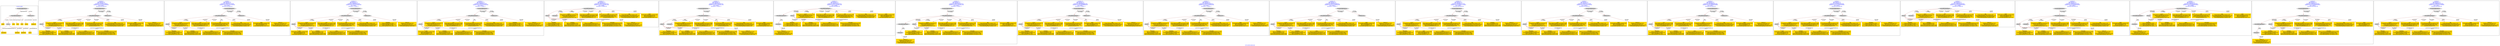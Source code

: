 digraph n0 {
fontcolor="blue"
remincross="true"
label="s24-s-norton-simon.json"
subgraph cluster_0 {
label="1-correct model"
n2[style="filled",color="white",fillcolor="lightgray",label="CulturalHeritageObject1"];
n3[shape="plaintext",style="filled",fillcolor="gold",label="made"];
n4[style="filled",color="white",fillcolor="lightgray",label="Person1"];
n5[shape="plaintext",style="filled",fillcolor="gold",label="dim"];
n6[shape="plaintext",style="filled",fillcolor="gold",label="prov"];
n7[shape="plaintext",style="filled",fillcolor="gold",label="title"];
n8[shape="plaintext",style="filled",fillcolor="gold",label="access"];
n9[shape="plaintext",style="filled",fillcolor="gold",label="nationality"];
n10[shape="plaintext",style="filled",fillcolor="gold",label="birthDate"];
n11[shape="plaintext",style="filled",fillcolor="gold",label="deathDate"];
n12[shape="plaintext",style="filled",fillcolor="gold",label="artist"];
n13[style="filled",color="white",fillcolor="lightgray",label="EuropeanaAggregation1"];
n14[style="filled",color="white",fillcolor="lightgray",label="WebResource1"];
n15[shape="plaintext",style="filled",fillcolor="gold",label="image_url"];
}
subgraph cluster_1 {
label="candidate 0\nlink coherence:1.0\nnode coherence:1.0\nconfidence:0.513438717089547\nmapping score:0.6211462390298491\ncost:12.99971\n-precision:0.85-recall:0.85"
n17[style="filled",color="white",fillcolor="lightgray",label="CulturalHeritageObject1"];
n18[style="filled",color="white",fillcolor="lightgray",label="Person1"];
n19[style="filled",color="white",fillcolor="lightgray",label="EuropeanaAggregation1"];
n20[style="filled",color="white",fillcolor="lightgray",label="WebResource1"];
n21[shape="plaintext",style="filled",fillcolor="gold",label="access\n[CulturalHeritageObject,provenance,0.372]\n[Person,nameOfThePerson,0.247]\n[Document,classLink,0.212]\n[CulturalHeritageObject,title,0.169]"];
n22[shape="plaintext",style="filled",fillcolor="gold",label="prov\n[CulturalHeritageObject,provenance,0.604]\n[CulturalHeritageObject,description,0.149]\n[CulturalHeritageObject,title,0.131]\n[Person,nameOfThePerson,0.117]"];
n23[shape="plaintext",style="filled",fillcolor="gold",label="title\n[CulturalHeritageObject,description,0.384]\n[CulturalHeritageObject,title,0.341]\n[Person,biographicalInformation,0.201]\n[Concept,prefLabel,0.075]"];
n24[shape="plaintext",style="filled",fillcolor="gold",label="deathDate\n[Person,dateOfDeath,0.459]\n[CulturalHeritageObject,created,0.302]\n[Person,dateOfBirth,0.199]\n[CulturalHeritageObject,description,0.04]"];
n25[shape="plaintext",style="filled",fillcolor="gold",label="image_url\n[WebResource,classLink,0.534]\n[Document,classLink,0.31]\n[CulturalHeritageObject,description,0.138]\n[CulturalHeritageObject,title,0.018]"];
n26[shape="plaintext",style="filled",fillcolor="gold",label="birthDate\n[Person,dateOfDeath,0.357]\n[Person,dateOfBirth,0.335]\n[CulturalHeritageObject,created,0.264]\n[Person,biographicalInformation,0.044]"];
n27[shape="plaintext",style="filled",fillcolor="gold",label="dim\n[CulturalHeritageObject,extent,0.705]\n[CulturalHeritageObject,accessionNumber,0.132]\n[CulturalHeritageObject,description,0.083]\n[CulturalHeritageObject,medium,0.08]"];
n28[shape="plaintext",style="filled",fillcolor="gold",label="made\n[CulturalHeritageObject,created,0.395]\n[Person,dateOfDeath,0.33]\n[Person,dateOfBirth,0.151]\n[CulturalHeritageObject,title,0.124]"];
n29[shape="plaintext",style="filled",fillcolor="gold",label="artist\n[Person,nameOfThePerson,0.517]\n[CulturalHeritageObject,description,0.182]\n[Person,biographicalInformation,0.178]\n[CulturalHeritageObject,provenance,0.123]"];
n30[shape="plaintext",style="filled",fillcolor="gold",label="nationality\n[Person,countryAssociatedWithThePerson,0.829]\n[Person,biographicalInformation,0.059]\n[CulturalHeritageObject,description,0.058]\n[CulturalHeritageObject,provenance,0.053]"];
}
subgraph cluster_2 {
label="candidate 1\nlink coherence:1.0\nnode coherence:1.0\nconfidence:0.5091675321166584\nmapping score:0.6197225107055528\ncost:12.99971\n-precision:0.92-recall:0.92"
n32[style="filled",color="white",fillcolor="lightgray",label="CulturalHeritageObject1"];
n33[style="filled",color="white",fillcolor="lightgray",label="Person1"];
n34[style="filled",color="white",fillcolor="lightgray",label="EuropeanaAggregation1"];
n35[style="filled",color="white",fillcolor="lightgray",label="WebResource1"];
n36[shape="plaintext",style="filled",fillcolor="gold",label="access\n[CulturalHeritageObject,provenance,0.372]\n[Person,nameOfThePerson,0.247]\n[Document,classLink,0.212]\n[CulturalHeritageObject,title,0.169]"];
n37[shape="plaintext",style="filled",fillcolor="gold",label="prov\n[CulturalHeritageObject,provenance,0.604]\n[CulturalHeritageObject,description,0.149]\n[CulturalHeritageObject,title,0.131]\n[Person,nameOfThePerson,0.117]"];
n38[shape="plaintext",style="filled",fillcolor="gold",label="title\n[CulturalHeritageObject,description,0.384]\n[CulturalHeritageObject,title,0.341]\n[Person,biographicalInformation,0.201]\n[Concept,prefLabel,0.075]"];
n39[shape="plaintext",style="filled",fillcolor="gold",label="deathDate\n[Person,dateOfDeath,0.459]\n[CulturalHeritageObject,created,0.302]\n[Person,dateOfBirth,0.199]\n[CulturalHeritageObject,description,0.04]"];
n40[shape="plaintext",style="filled",fillcolor="gold",label="image_url\n[WebResource,classLink,0.534]\n[Document,classLink,0.31]\n[CulturalHeritageObject,description,0.138]\n[CulturalHeritageObject,title,0.018]"];
n41[shape="plaintext",style="filled",fillcolor="gold",label="birthDate\n[Person,dateOfDeath,0.357]\n[Person,dateOfBirth,0.335]\n[CulturalHeritageObject,created,0.264]\n[Person,biographicalInformation,0.044]"];
n42[shape="plaintext",style="filled",fillcolor="gold",label="dim\n[CulturalHeritageObject,extent,0.705]\n[CulturalHeritageObject,accessionNumber,0.132]\n[CulturalHeritageObject,description,0.083]\n[CulturalHeritageObject,medium,0.08]"];
n43[shape="plaintext",style="filled",fillcolor="gold",label="made\n[CulturalHeritageObject,created,0.395]\n[Person,dateOfDeath,0.33]\n[Person,dateOfBirth,0.151]\n[CulturalHeritageObject,title,0.124]"];
n44[shape="plaintext",style="filled",fillcolor="gold",label="artist\n[Person,nameOfThePerson,0.517]\n[CulturalHeritageObject,description,0.182]\n[Person,biographicalInformation,0.178]\n[CulturalHeritageObject,provenance,0.123]"];
n45[shape="plaintext",style="filled",fillcolor="gold",label="nationality\n[Person,countryAssociatedWithThePerson,0.829]\n[Person,biographicalInformation,0.059]\n[CulturalHeritageObject,description,0.058]\n[CulturalHeritageObject,provenance,0.053]"];
}
subgraph cluster_3 {
label="candidate 10\nlink coherence:1.0\nnode coherence:1.0\nconfidence:0.48693826479663\nmapping score:0.6123127549322099\ncost:12.99971\n-precision:0.77-recall:0.77"
n47[style="filled",color="white",fillcolor="lightgray",label="CulturalHeritageObject1"];
n48[style="filled",color="white",fillcolor="lightgray",label="Person1"];
n49[style="filled",color="white",fillcolor="lightgray",label="EuropeanaAggregation1"];
n50[style="filled",color="white",fillcolor="lightgray",label="WebResource1"];
n51[shape="plaintext",style="filled",fillcolor="gold",label="access\n[CulturalHeritageObject,provenance,0.372]\n[Person,nameOfThePerson,0.247]\n[Document,classLink,0.212]\n[CulturalHeritageObject,title,0.169]"];
n52[shape="plaintext",style="filled",fillcolor="gold",label="prov\n[CulturalHeritageObject,provenance,0.604]\n[CulturalHeritageObject,description,0.149]\n[CulturalHeritageObject,title,0.131]\n[Person,nameOfThePerson,0.117]"];
n53[shape="plaintext",style="filled",fillcolor="gold",label="title\n[CulturalHeritageObject,description,0.384]\n[CulturalHeritageObject,title,0.341]\n[Person,biographicalInformation,0.201]\n[Concept,prefLabel,0.075]"];
n54[shape="plaintext",style="filled",fillcolor="gold",label="made\n[CulturalHeritageObject,created,0.395]\n[Person,dateOfDeath,0.33]\n[Person,dateOfBirth,0.151]\n[CulturalHeritageObject,title,0.124]"];
n55[shape="plaintext",style="filled",fillcolor="gold",label="image_url\n[WebResource,classLink,0.534]\n[Document,classLink,0.31]\n[CulturalHeritageObject,description,0.138]\n[CulturalHeritageObject,title,0.018]"];
n56[shape="plaintext",style="filled",fillcolor="gold",label="birthDate\n[Person,dateOfDeath,0.357]\n[Person,dateOfBirth,0.335]\n[CulturalHeritageObject,created,0.264]\n[Person,biographicalInformation,0.044]"];
n57[shape="plaintext",style="filled",fillcolor="gold",label="dim\n[CulturalHeritageObject,extent,0.705]\n[CulturalHeritageObject,accessionNumber,0.132]\n[CulturalHeritageObject,description,0.083]\n[CulturalHeritageObject,medium,0.08]"];
n58[shape="plaintext",style="filled",fillcolor="gold",label="deathDate\n[Person,dateOfDeath,0.459]\n[CulturalHeritageObject,created,0.302]\n[Person,dateOfBirth,0.199]\n[CulturalHeritageObject,description,0.04]"];
n59[shape="plaintext",style="filled",fillcolor="gold",label="artist\n[Person,nameOfThePerson,0.517]\n[CulturalHeritageObject,description,0.182]\n[Person,biographicalInformation,0.178]\n[CulturalHeritageObject,provenance,0.123]"];
n60[shape="plaintext",style="filled",fillcolor="gold",label="nationality\n[Person,countryAssociatedWithThePerson,0.829]\n[Person,biographicalInformation,0.059]\n[CulturalHeritageObject,description,0.058]\n[CulturalHeritageObject,provenance,0.053]"];
}
subgraph cluster_4 {
label="candidate 11\nlink coherence:1.0\nnode coherence:1.0\nconfidence:0.48693826479663\nmapping score:0.6123127549322099\ncost:12.99979\n-precision:0.77-recall:0.77"
n62[style="filled",color="white",fillcolor="lightgray",label="CulturalHeritageObject1"];
n63[style="filled",color="white",fillcolor="lightgray",label="Person1"];
n64[style="filled",color="white",fillcolor="lightgray",label="EuropeanaAggregation1"];
n65[style="filled",color="white",fillcolor="lightgray",label="WebResource2"];
n66[shape="plaintext",style="filled",fillcolor="gold",label="access\n[CulturalHeritageObject,provenance,0.372]\n[Person,nameOfThePerson,0.247]\n[Document,classLink,0.212]\n[CulturalHeritageObject,title,0.169]"];
n67[shape="plaintext",style="filled",fillcolor="gold",label="prov\n[CulturalHeritageObject,provenance,0.604]\n[CulturalHeritageObject,description,0.149]\n[CulturalHeritageObject,title,0.131]\n[Person,nameOfThePerson,0.117]"];
n68[shape="plaintext",style="filled",fillcolor="gold",label="title\n[CulturalHeritageObject,description,0.384]\n[CulturalHeritageObject,title,0.341]\n[Person,biographicalInformation,0.201]\n[Concept,prefLabel,0.075]"];
n69[shape="plaintext",style="filled",fillcolor="gold",label="image_url\n[WebResource,classLink,0.534]\n[Document,classLink,0.31]\n[CulturalHeritageObject,description,0.138]\n[CulturalHeritageObject,title,0.018]"];
n70[shape="plaintext",style="filled",fillcolor="gold",label="made\n[CulturalHeritageObject,created,0.395]\n[Person,dateOfDeath,0.33]\n[Person,dateOfBirth,0.151]\n[CulturalHeritageObject,title,0.124]"];
n71[shape="plaintext",style="filled",fillcolor="gold",label="birthDate\n[Person,dateOfDeath,0.357]\n[Person,dateOfBirth,0.335]\n[CulturalHeritageObject,created,0.264]\n[Person,biographicalInformation,0.044]"];
n72[shape="plaintext",style="filled",fillcolor="gold",label="dim\n[CulturalHeritageObject,extent,0.705]\n[CulturalHeritageObject,accessionNumber,0.132]\n[CulturalHeritageObject,description,0.083]\n[CulturalHeritageObject,medium,0.08]"];
n73[shape="plaintext",style="filled",fillcolor="gold",label="deathDate\n[Person,dateOfDeath,0.459]\n[CulturalHeritageObject,created,0.302]\n[Person,dateOfBirth,0.199]\n[CulturalHeritageObject,description,0.04]"];
n74[shape="plaintext",style="filled",fillcolor="gold",label="artist\n[Person,nameOfThePerson,0.517]\n[CulturalHeritageObject,description,0.182]\n[Person,biographicalInformation,0.178]\n[CulturalHeritageObject,provenance,0.123]"];
n75[shape="plaintext",style="filled",fillcolor="gold",label="nationality\n[Person,countryAssociatedWithThePerson,0.829]\n[Person,biographicalInformation,0.059]\n[CulturalHeritageObject,description,0.058]\n[CulturalHeritageObject,provenance,0.053]"];
}
subgraph cluster_5 {
label="candidate 12\nlink coherence:1.0\nnode coherence:1.0\nconfidence:0.48670734003497423\nmapping score:0.612235780011658\ncost:11.99988\n-precision:0.75-recall:0.69"
n77[style="filled",color="white",fillcolor="lightgray",label="CulturalHeritageObject1"];
n78[style="filled",color="white",fillcolor="lightgray",label="Person1"];
n79[style="filled",color="white",fillcolor="lightgray",label="Document1"];
n80[shape="plaintext",style="filled",fillcolor="gold",label="access\n[CulturalHeritageObject,provenance,0.372]\n[Person,nameOfThePerson,0.247]\n[Document,classLink,0.212]\n[CulturalHeritageObject,title,0.169]"];
n81[shape="plaintext",style="filled",fillcolor="gold",label="prov\n[CulturalHeritageObject,provenance,0.604]\n[CulturalHeritageObject,description,0.149]\n[CulturalHeritageObject,title,0.131]\n[Person,nameOfThePerson,0.117]"];
n82[shape="plaintext",style="filled",fillcolor="gold",label="title\n[CulturalHeritageObject,description,0.384]\n[CulturalHeritageObject,title,0.341]\n[Person,biographicalInformation,0.201]\n[Concept,prefLabel,0.075]"];
n83[shape="plaintext",style="filled",fillcolor="gold",label="deathDate\n[Person,dateOfDeath,0.459]\n[CulturalHeritageObject,created,0.302]\n[Person,dateOfBirth,0.199]\n[CulturalHeritageObject,description,0.04]"];
n84[shape="plaintext",style="filled",fillcolor="gold",label="birthDate\n[Person,dateOfDeath,0.357]\n[Person,dateOfBirth,0.335]\n[CulturalHeritageObject,created,0.264]\n[Person,biographicalInformation,0.044]"];
n85[shape="plaintext",style="filled",fillcolor="gold",label="image_url\n[WebResource,classLink,0.534]\n[Document,classLink,0.31]\n[CulturalHeritageObject,description,0.138]\n[CulturalHeritageObject,title,0.018]"];
n86[shape="plaintext",style="filled",fillcolor="gold",label="dim\n[CulturalHeritageObject,extent,0.705]\n[CulturalHeritageObject,accessionNumber,0.132]\n[CulturalHeritageObject,description,0.083]\n[CulturalHeritageObject,medium,0.08]"];
n87[shape="plaintext",style="filled",fillcolor="gold",label="made\n[CulturalHeritageObject,created,0.395]\n[Person,dateOfDeath,0.33]\n[Person,dateOfBirth,0.151]\n[CulturalHeritageObject,title,0.124]"];
n88[shape="plaintext",style="filled",fillcolor="gold",label="artist\n[Person,nameOfThePerson,0.517]\n[CulturalHeritageObject,description,0.182]\n[Person,biographicalInformation,0.178]\n[CulturalHeritageObject,provenance,0.123]"];
n89[shape="plaintext",style="filled",fillcolor="gold",label="nationality\n[Person,countryAssociatedWithThePerson,0.829]\n[Person,biographicalInformation,0.059]\n[CulturalHeritageObject,description,0.058]\n[CulturalHeritageObject,provenance,0.053]"];
}
subgraph cluster_6 {
label="candidate 13\nlink coherence:1.0\nnode coherence:1.0\nconfidence:0.48670734003497423\nmapping score:0.612235780011658\ncost:12.99979\n-precision:0.77-recall:0.77"
n91[style="filled",color="white",fillcolor="lightgray",label="CulturalHeritageObject1"];
n92[style="filled",color="white",fillcolor="lightgray",label="Person1"];
n93[style="filled",color="white",fillcolor="lightgray",label="Document1"];
n94[style="filled",color="white",fillcolor="lightgray",label="EuropeanaAggregation1"];
n95[shape="plaintext",style="filled",fillcolor="gold",label="access\n[CulturalHeritageObject,provenance,0.372]\n[Person,nameOfThePerson,0.247]\n[Document,classLink,0.212]\n[CulturalHeritageObject,title,0.169]"];
n96[shape="plaintext",style="filled",fillcolor="gold",label="prov\n[CulturalHeritageObject,provenance,0.604]\n[CulturalHeritageObject,description,0.149]\n[CulturalHeritageObject,title,0.131]\n[Person,nameOfThePerson,0.117]"];
n97[shape="plaintext",style="filled",fillcolor="gold",label="title\n[CulturalHeritageObject,description,0.384]\n[CulturalHeritageObject,title,0.341]\n[Person,biographicalInformation,0.201]\n[Concept,prefLabel,0.075]"];
n98[shape="plaintext",style="filled",fillcolor="gold",label="deathDate\n[Person,dateOfDeath,0.459]\n[CulturalHeritageObject,created,0.302]\n[Person,dateOfBirth,0.199]\n[CulturalHeritageObject,description,0.04]"];
n99[shape="plaintext",style="filled",fillcolor="gold",label="birthDate\n[Person,dateOfDeath,0.357]\n[Person,dateOfBirth,0.335]\n[CulturalHeritageObject,created,0.264]\n[Person,biographicalInformation,0.044]"];
n100[shape="plaintext",style="filled",fillcolor="gold",label="image_url\n[WebResource,classLink,0.534]\n[Document,classLink,0.31]\n[CulturalHeritageObject,description,0.138]\n[CulturalHeritageObject,title,0.018]"];
n101[shape="plaintext",style="filled",fillcolor="gold",label="dim\n[CulturalHeritageObject,extent,0.705]\n[CulturalHeritageObject,accessionNumber,0.132]\n[CulturalHeritageObject,description,0.083]\n[CulturalHeritageObject,medium,0.08]"];
n102[shape="plaintext",style="filled",fillcolor="gold",label="made\n[CulturalHeritageObject,created,0.395]\n[Person,dateOfDeath,0.33]\n[Person,dateOfBirth,0.151]\n[CulturalHeritageObject,title,0.124]"];
n103[shape="plaintext",style="filled",fillcolor="gold",label="artist\n[Person,nameOfThePerson,0.517]\n[CulturalHeritageObject,description,0.182]\n[Person,biographicalInformation,0.178]\n[CulturalHeritageObject,provenance,0.123]"];
n104[shape="plaintext",style="filled",fillcolor="gold",label="nationality\n[Person,countryAssociatedWithThePerson,0.829]\n[Person,biographicalInformation,0.059]\n[CulturalHeritageObject,description,0.058]\n[CulturalHeritageObject,provenance,0.053]"];
}
subgraph cluster_7 {
label="candidate 14\nlink coherence:1.0\nnode coherence:1.0\nconfidence:0.48670734003497423\nmapping score:0.612235780011658\ncost:12.99988\n-precision:0.69-recall:0.69"
n106[style="filled",color="white",fillcolor="lightgray",label="CulturalHeritageObject1"];
n107[style="filled",color="white",fillcolor="lightgray",label="CulturalHeritageObject2"];
n108[style="filled",color="white",fillcolor="lightgray",label="Person1"];
n109[style="filled",color="white",fillcolor="lightgray",label="Document2"];
n110[shape="plaintext",style="filled",fillcolor="gold",label="access\n[CulturalHeritageObject,provenance,0.372]\n[Person,nameOfThePerson,0.247]\n[Document,classLink,0.212]\n[CulturalHeritageObject,title,0.169]"];
n111[shape="plaintext",style="filled",fillcolor="gold",label="image_url\n[WebResource,classLink,0.534]\n[Document,classLink,0.31]\n[CulturalHeritageObject,description,0.138]\n[CulturalHeritageObject,title,0.018]"];
n112[shape="plaintext",style="filled",fillcolor="gold",label="prov\n[CulturalHeritageObject,provenance,0.604]\n[CulturalHeritageObject,description,0.149]\n[CulturalHeritageObject,title,0.131]\n[Person,nameOfThePerson,0.117]"];
n113[shape="plaintext",style="filled",fillcolor="gold",label="title\n[CulturalHeritageObject,description,0.384]\n[CulturalHeritageObject,title,0.341]\n[Person,biographicalInformation,0.201]\n[Concept,prefLabel,0.075]"];
n114[shape="plaintext",style="filled",fillcolor="gold",label="deathDate\n[Person,dateOfDeath,0.459]\n[CulturalHeritageObject,created,0.302]\n[Person,dateOfBirth,0.199]\n[CulturalHeritageObject,description,0.04]"];
n115[shape="plaintext",style="filled",fillcolor="gold",label="birthDate\n[Person,dateOfDeath,0.357]\n[Person,dateOfBirth,0.335]\n[CulturalHeritageObject,created,0.264]\n[Person,biographicalInformation,0.044]"];
n116[shape="plaintext",style="filled",fillcolor="gold",label="dim\n[CulturalHeritageObject,extent,0.705]\n[CulturalHeritageObject,accessionNumber,0.132]\n[CulturalHeritageObject,description,0.083]\n[CulturalHeritageObject,medium,0.08]"];
n117[shape="plaintext",style="filled",fillcolor="gold",label="made\n[CulturalHeritageObject,created,0.395]\n[Person,dateOfDeath,0.33]\n[Person,dateOfBirth,0.151]\n[CulturalHeritageObject,title,0.124]"];
n118[shape="plaintext",style="filled",fillcolor="gold",label="artist\n[Person,nameOfThePerson,0.517]\n[CulturalHeritageObject,description,0.182]\n[Person,biographicalInformation,0.178]\n[CulturalHeritageObject,provenance,0.123]"];
n119[shape="plaintext",style="filled",fillcolor="gold",label="nationality\n[Person,countryAssociatedWithThePerson,0.829]\n[Person,biographicalInformation,0.059]\n[CulturalHeritageObject,description,0.058]\n[CulturalHeritageObject,provenance,0.053]"];
}
subgraph cluster_8 {
label="candidate 15\nlink coherence:1.0\nnode coherence:1.0\nconfidence:0.48670734003497423\nmapping score:0.612235780011658\ncost:13.99979\n-precision:0.71-recall:0.77"
n121[style="filled",color="white",fillcolor="lightgray",label="CulturalHeritageObject1"];
n122[style="filled",color="white",fillcolor="lightgray",label="CulturalHeritageObject2"];
n123[style="filled",color="white",fillcolor="lightgray",label="Person1"];
n124[style="filled",color="white",fillcolor="lightgray",label="Document2"];
n125[style="filled",color="white",fillcolor="lightgray",label="EuropeanaAggregation1"];
n126[shape="plaintext",style="filled",fillcolor="gold",label="access\n[CulturalHeritageObject,provenance,0.372]\n[Person,nameOfThePerson,0.247]\n[Document,classLink,0.212]\n[CulturalHeritageObject,title,0.169]"];
n127[shape="plaintext",style="filled",fillcolor="gold",label="image_url\n[WebResource,classLink,0.534]\n[Document,classLink,0.31]\n[CulturalHeritageObject,description,0.138]\n[CulturalHeritageObject,title,0.018]"];
n128[shape="plaintext",style="filled",fillcolor="gold",label="prov\n[CulturalHeritageObject,provenance,0.604]\n[CulturalHeritageObject,description,0.149]\n[CulturalHeritageObject,title,0.131]\n[Person,nameOfThePerson,0.117]"];
n129[shape="plaintext",style="filled",fillcolor="gold",label="title\n[CulturalHeritageObject,description,0.384]\n[CulturalHeritageObject,title,0.341]\n[Person,biographicalInformation,0.201]\n[Concept,prefLabel,0.075]"];
n130[shape="plaintext",style="filled",fillcolor="gold",label="deathDate\n[Person,dateOfDeath,0.459]\n[CulturalHeritageObject,created,0.302]\n[Person,dateOfBirth,0.199]\n[CulturalHeritageObject,description,0.04]"];
n131[shape="plaintext",style="filled",fillcolor="gold",label="birthDate\n[Person,dateOfDeath,0.357]\n[Person,dateOfBirth,0.335]\n[CulturalHeritageObject,created,0.264]\n[Person,biographicalInformation,0.044]"];
n132[shape="plaintext",style="filled",fillcolor="gold",label="dim\n[CulturalHeritageObject,extent,0.705]\n[CulturalHeritageObject,accessionNumber,0.132]\n[CulturalHeritageObject,description,0.083]\n[CulturalHeritageObject,medium,0.08]"];
n133[shape="plaintext",style="filled",fillcolor="gold",label="made\n[CulturalHeritageObject,created,0.395]\n[Person,dateOfDeath,0.33]\n[Person,dateOfBirth,0.151]\n[CulturalHeritageObject,title,0.124]"];
n134[shape="plaintext",style="filled",fillcolor="gold",label="artist\n[Person,nameOfThePerson,0.517]\n[CulturalHeritageObject,description,0.182]\n[Person,biographicalInformation,0.178]\n[CulturalHeritageObject,provenance,0.123]"];
n135[shape="plaintext",style="filled",fillcolor="gold",label="nationality\n[Person,countryAssociatedWithThePerson,0.829]\n[Person,biographicalInformation,0.059]\n[CulturalHeritageObject,description,0.058]\n[CulturalHeritageObject,provenance,0.053]"];
}
subgraph cluster_9 {
label="candidate 16\nlink coherence:1.0\nnode coherence:1.0\nconfidence:0.48629396668625596\nmapping score:0.6120979888954187\ncost:12.99971\n-precision:0.77-recall:0.77"
n137[style="filled",color="white",fillcolor="lightgray",label="CulturalHeritageObject1"];
n138[style="filled",color="white",fillcolor="lightgray",label="Person1"];
n139[style="filled",color="white",fillcolor="lightgray",label="EuropeanaAggregation1"];
n140[style="filled",color="white",fillcolor="lightgray",label="WebResource1"];
n141[shape="plaintext",style="filled",fillcolor="gold",label="access\n[CulturalHeritageObject,provenance,0.372]\n[Person,nameOfThePerson,0.247]\n[Document,classLink,0.212]\n[CulturalHeritageObject,title,0.169]"];
n142[shape="plaintext",style="filled",fillcolor="gold",label="prov\n[CulturalHeritageObject,provenance,0.604]\n[CulturalHeritageObject,description,0.149]\n[CulturalHeritageObject,title,0.131]\n[Person,nameOfThePerson,0.117]"];
n143[shape="plaintext",style="filled",fillcolor="gold",label="title\n[CulturalHeritageObject,description,0.384]\n[CulturalHeritageObject,title,0.341]\n[Person,biographicalInformation,0.201]\n[Concept,prefLabel,0.075]"];
n144[shape="plaintext",style="filled",fillcolor="gold",label="made\n[CulturalHeritageObject,created,0.395]\n[Person,dateOfDeath,0.33]\n[Person,dateOfBirth,0.151]\n[CulturalHeritageObject,title,0.124]"];
n145[shape="plaintext",style="filled",fillcolor="gold",label="deathDate\n[Person,dateOfDeath,0.459]\n[CulturalHeritageObject,created,0.302]\n[Person,dateOfBirth,0.199]\n[CulturalHeritageObject,description,0.04]"];
n146[shape="plaintext",style="filled",fillcolor="gold",label="image_url\n[WebResource,classLink,0.534]\n[Document,classLink,0.31]\n[CulturalHeritageObject,description,0.138]\n[CulturalHeritageObject,title,0.018]"];
n147[shape="plaintext",style="filled",fillcolor="gold",label="birthDate\n[Person,dateOfDeath,0.357]\n[Person,dateOfBirth,0.335]\n[CulturalHeritageObject,created,0.264]\n[Person,biographicalInformation,0.044]"];
n148[shape="plaintext",style="filled",fillcolor="gold",label="dim\n[CulturalHeritageObject,extent,0.705]\n[CulturalHeritageObject,accessionNumber,0.132]\n[CulturalHeritageObject,description,0.083]\n[CulturalHeritageObject,medium,0.08]"];
n149[shape="plaintext",style="filled",fillcolor="gold",label="artist\n[Person,nameOfThePerson,0.517]\n[CulturalHeritageObject,description,0.182]\n[Person,biographicalInformation,0.178]\n[CulturalHeritageObject,provenance,0.123]"];
n150[shape="plaintext",style="filled",fillcolor="gold",label="nationality\n[Person,countryAssociatedWithThePerson,0.829]\n[Person,biographicalInformation,0.059]\n[CulturalHeritageObject,description,0.058]\n[CulturalHeritageObject,provenance,0.053]"];
}
subgraph cluster_10 {
label="candidate 17\nlink coherence:1.0\nnode coherence:1.0\nconfidence:0.48539276790660224\nmapping score:0.6117975893022009\ncost:12.99971\n-precision:0.77-recall:0.77"
n152[style="filled",color="white",fillcolor="lightgray",label="CulturalHeritageObject1"];
n153[style="filled",color="white",fillcolor="lightgray",label="Person1"];
n154[style="filled",color="white",fillcolor="lightgray",label="EuropeanaAggregation1"];
n155[style="filled",color="white",fillcolor="lightgray",label="WebResource1"];
n156[shape="plaintext",style="filled",fillcolor="gold",label="access\n[CulturalHeritageObject,provenance,0.372]\n[Person,nameOfThePerson,0.247]\n[Document,classLink,0.212]\n[CulturalHeritageObject,title,0.169]"];
n157[shape="plaintext",style="filled",fillcolor="gold",label="prov\n[CulturalHeritageObject,provenance,0.604]\n[CulturalHeritageObject,description,0.149]\n[CulturalHeritageObject,title,0.131]\n[Person,nameOfThePerson,0.117]"];
n158[shape="plaintext",style="filled",fillcolor="gold",label="title\n[CulturalHeritageObject,description,0.384]\n[CulturalHeritageObject,title,0.341]\n[Person,biographicalInformation,0.201]\n[Concept,prefLabel,0.075]"];
n159[shape="plaintext",style="filled",fillcolor="gold",label="birthDate\n[Person,dateOfDeath,0.357]\n[Person,dateOfBirth,0.335]\n[CulturalHeritageObject,created,0.264]\n[Person,biographicalInformation,0.044]"];
n160[shape="plaintext",style="filled",fillcolor="gold",label="image_url\n[WebResource,classLink,0.534]\n[Document,classLink,0.31]\n[CulturalHeritageObject,description,0.138]\n[CulturalHeritageObject,title,0.018]"];
n161[shape="plaintext",style="filled",fillcolor="gold",label="deathDate\n[Person,dateOfDeath,0.459]\n[CulturalHeritageObject,created,0.302]\n[Person,dateOfBirth,0.199]\n[CulturalHeritageObject,description,0.04]"];
n162[shape="plaintext",style="filled",fillcolor="gold",label="dim\n[CulturalHeritageObject,extent,0.705]\n[CulturalHeritageObject,accessionNumber,0.132]\n[CulturalHeritageObject,description,0.083]\n[CulturalHeritageObject,medium,0.08]"];
n163[shape="plaintext",style="filled",fillcolor="gold",label="made\n[CulturalHeritageObject,created,0.395]\n[Person,dateOfDeath,0.33]\n[Person,dateOfBirth,0.151]\n[CulturalHeritageObject,title,0.124]"];
n164[shape="plaintext",style="filled",fillcolor="gold",label="artist\n[Person,nameOfThePerson,0.517]\n[CulturalHeritageObject,description,0.182]\n[Person,biographicalInformation,0.178]\n[CulturalHeritageObject,provenance,0.123]"];
n165[shape="plaintext",style="filled",fillcolor="gold",label="nationality\n[Person,countryAssociatedWithThePerson,0.829]\n[Person,biographicalInformation,0.059]\n[CulturalHeritageObject,description,0.058]\n[CulturalHeritageObject,provenance,0.053]"];
}
subgraph cluster_11 {
label="candidate 18\nlink coherence:1.0\nnode coherence:1.0\nconfidence:0.48539276790660224\nmapping score:0.6117975893022009\ncost:12.99979\n-precision:0.77-recall:0.77"
n167[style="filled",color="white",fillcolor="lightgray",label="CulturalHeritageObject1"];
n168[style="filled",color="white",fillcolor="lightgray",label="Person1"];
n169[style="filled",color="white",fillcolor="lightgray",label="EuropeanaAggregation1"];
n170[style="filled",color="white",fillcolor="lightgray",label="WebResource2"];
n171[shape="plaintext",style="filled",fillcolor="gold",label="access\n[CulturalHeritageObject,provenance,0.372]\n[Person,nameOfThePerson,0.247]\n[Document,classLink,0.212]\n[CulturalHeritageObject,title,0.169]"];
n172[shape="plaintext",style="filled",fillcolor="gold",label="prov\n[CulturalHeritageObject,provenance,0.604]\n[CulturalHeritageObject,description,0.149]\n[CulturalHeritageObject,title,0.131]\n[Person,nameOfThePerson,0.117]"];
n173[shape="plaintext",style="filled",fillcolor="gold",label="title\n[CulturalHeritageObject,description,0.384]\n[CulturalHeritageObject,title,0.341]\n[Person,biographicalInformation,0.201]\n[Concept,prefLabel,0.075]"];
n174[shape="plaintext",style="filled",fillcolor="gold",label="image_url\n[WebResource,classLink,0.534]\n[Document,classLink,0.31]\n[CulturalHeritageObject,description,0.138]\n[CulturalHeritageObject,title,0.018]"];
n175[shape="plaintext",style="filled",fillcolor="gold",label="birthDate\n[Person,dateOfDeath,0.357]\n[Person,dateOfBirth,0.335]\n[CulturalHeritageObject,created,0.264]\n[Person,biographicalInformation,0.044]"];
n176[shape="plaintext",style="filled",fillcolor="gold",label="deathDate\n[Person,dateOfDeath,0.459]\n[CulturalHeritageObject,created,0.302]\n[Person,dateOfBirth,0.199]\n[CulturalHeritageObject,description,0.04]"];
n177[shape="plaintext",style="filled",fillcolor="gold",label="dim\n[CulturalHeritageObject,extent,0.705]\n[CulturalHeritageObject,accessionNumber,0.132]\n[CulturalHeritageObject,description,0.083]\n[CulturalHeritageObject,medium,0.08]"];
n178[shape="plaintext",style="filled",fillcolor="gold",label="made\n[CulturalHeritageObject,created,0.395]\n[Person,dateOfDeath,0.33]\n[Person,dateOfBirth,0.151]\n[CulturalHeritageObject,title,0.124]"];
n179[shape="plaintext",style="filled",fillcolor="gold",label="artist\n[Person,nameOfThePerson,0.517]\n[CulturalHeritageObject,description,0.182]\n[Person,biographicalInformation,0.178]\n[CulturalHeritageObject,provenance,0.123]"];
n180[shape="plaintext",style="filled",fillcolor="gold",label="nationality\n[Person,countryAssociatedWithThePerson,0.829]\n[Person,biographicalInformation,0.059]\n[CulturalHeritageObject,description,0.058]\n[CulturalHeritageObject,provenance,0.053]"];
}
subgraph cluster_12 {
label="candidate 19\nlink coherence:1.0\nnode coherence:1.0\nconfidence:0.4819484141210557\nmapping score:0.6106494713736853\ncost:12.99971\n-precision:0.69-recall:0.69"
n182[style="filled",color="white",fillcolor="lightgray",label="CulturalHeritageObject1"];
n183[style="filled",color="white",fillcolor="lightgray",label="Person1"];
n184[style="filled",color="white",fillcolor="lightgray",label="EuropeanaAggregation1"];
n185[style="filled",color="white",fillcolor="lightgray",label="WebResource1"];
n186[shape="plaintext",style="filled",fillcolor="gold",label="access\n[CulturalHeritageObject,provenance,0.372]\n[Person,nameOfThePerson,0.247]\n[Document,classLink,0.212]\n[CulturalHeritageObject,title,0.169]"];
n187[shape="plaintext",style="filled",fillcolor="gold",label="prov\n[CulturalHeritageObject,provenance,0.604]\n[CulturalHeritageObject,description,0.149]\n[CulturalHeritageObject,title,0.131]\n[Person,nameOfThePerson,0.117]"];
n188[shape="plaintext",style="filled",fillcolor="gold",label="title\n[CulturalHeritageObject,description,0.384]\n[CulturalHeritageObject,title,0.341]\n[Person,biographicalInformation,0.201]\n[Concept,prefLabel,0.075]"];
n189[shape="plaintext",style="filled",fillcolor="gold",label="deathDate\n[Person,dateOfDeath,0.459]\n[CulturalHeritageObject,created,0.302]\n[Person,dateOfBirth,0.199]\n[CulturalHeritageObject,description,0.04]"];
n190[shape="plaintext",style="filled",fillcolor="gold",label="image_url\n[WebResource,classLink,0.534]\n[Document,classLink,0.31]\n[CulturalHeritageObject,description,0.138]\n[CulturalHeritageObject,title,0.018]"];
n191[shape="plaintext",style="filled",fillcolor="gold",label="made\n[CulturalHeritageObject,created,0.395]\n[Person,dateOfDeath,0.33]\n[Person,dateOfBirth,0.151]\n[CulturalHeritageObject,title,0.124]"];
n192[shape="plaintext",style="filled",fillcolor="gold",label="dim\n[CulturalHeritageObject,extent,0.705]\n[CulturalHeritageObject,accessionNumber,0.132]\n[CulturalHeritageObject,description,0.083]\n[CulturalHeritageObject,medium,0.08]"];
n193[shape="plaintext",style="filled",fillcolor="gold",label="birthDate\n[Person,dateOfDeath,0.357]\n[Person,dateOfBirth,0.335]\n[CulturalHeritageObject,created,0.264]\n[Person,biographicalInformation,0.044]"];
n194[shape="plaintext",style="filled",fillcolor="gold",label="artist\n[Person,nameOfThePerson,0.517]\n[CulturalHeritageObject,description,0.182]\n[Person,biographicalInformation,0.178]\n[CulturalHeritageObject,provenance,0.123]"];
n195[shape="plaintext",style="filled",fillcolor="gold",label="nationality\n[Person,countryAssociatedWithThePerson,0.829]\n[Person,biographicalInformation,0.059]\n[CulturalHeritageObject,description,0.058]\n[CulturalHeritageObject,provenance,0.053]"];
}
subgraph cluster_13 {
label="candidate 2\nlink coherence:1.0\nnode coherence:1.0\nconfidence:0.5091675321166584\nmapping score:0.6197225107055528\ncost:12.99979\n-precision:0.92-recall:0.92"
n197[style="filled",color="white",fillcolor="lightgray",label="CulturalHeritageObject1"];
n198[style="filled",color="white",fillcolor="lightgray",label="Person1"];
n199[style="filled",color="white",fillcolor="lightgray",label="EuropeanaAggregation1"];
n200[style="filled",color="white",fillcolor="lightgray",label="WebResource2"];
n201[shape="plaintext",style="filled",fillcolor="gold",label="access\n[CulturalHeritageObject,provenance,0.372]\n[Person,nameOfThePerson,0.247]\n[Document,classLink,0.212]\n[CulturalHeritageObject,title,0.169]"];
n202[shape="plaintext",style="filled",fillcolor="gold",label="prov\n[CulturalHeritageObject,provenance,0.604]\n[CulturalHeritageObject,description,0.149]\n[CulturalHeritageObject,title,0.131]\n[Person,nameOfThePerson,0.117]"];
n203[shape="plaintext",style="filled",fillcolor="gold",label="title\n[CulturalHeritageObject,description,0.384]\n[CulturalHeritageObject,title,0.341]\n[Person,biographicalInformation,0.201]\n[Concept,prefLabel,0.075]"];
n204[shape="plaintext",style="filled",fillcolor="gold",label="image_url\n[WebResource,classLink,0.534]\n[Document,classLink,0.31]\n[CulturalHeritageObject,description,0.138]\n[CulturalHeritageObject,title,0.018]"];
n205[shape="plaintext",style="filled",fillcolor="gold",label="deathDate\n[Person,dateOfDeath,0.459]\n[CulturalHeritageObject,created,0.302]\n[Person,dateOfBirth,0.199]\n[CulturalHeritageObject,description,0.04]"];
n206[shape="plaintext",style="filled",fillcolor="gold",label="birthDate\n[Person,dateOfDeath,0.357]\n[Person,dateOfBirth,0.335]\n[CulturalHeritageObject,created,0.264]\n[Person,biographicalInformation,0.044]"];
n207[shape="plaintext",style="filled",fillcolor="gold",label="dim\n[CulturalHeritageObject,extent,0.705]\n[CulturalHeritageObject,accessionNumber,0.132]\n[CulturalHeritageObject,description,0.083]\n[CulturalHeritageObject,medium,0.08]"];
n208[shape="plaintext",style="filled",fillcolor="gold",label="made\n[CulturalHeritageObject,created,0.395]\n[Person,dateOfDeath,0.33]\n[Person,dateOfBirth,0.151]\n[CulturalHeritageObject,title,0.124]"];
n209[shape="plaintext",style="filled",fillcolor="gold",label="artist\n[Person,nameOfThePerson,0.517]\n[CulturalHeritageObject,description,0.182]\n[Person,biographicalInformation,0.178]\n[CulturalHeritageObject,provenance,0.123]"];
n210[shape="plaintext",style="filled",fillcolor="gold",label="nationality\n[Person,countryAssociatedWithThePerson,0.829]\n[Person,biographicalInformation,0.059]\n[CulturalHeritageObject,description,0.058]\n[CulturalHeritageObject,provenance,0.053]"];
}
subgraph cluster_14 {
label="candidate 3\nlink coherence:1.0\nnode coherence:1.0\nconfidence:0.49314886658952084\nmapping score:0.6143829555298402\ncost:12.99971\n-precision:0.85-recall:0.85"
n212[style="filled",color="white",fillcolor="lightgray",label="CulturalHeritageObject1"];
n213[style="filled",color="white",fillcolor="lightgray",label="Person1"];
n214[style="filled",color="white",fillcolor="lightgray",label="EuropeanaAggregation1"];
n215[style="filled",color="white",fillcolor="lightgray",label="WebResource1"];
n216[shape="plaintext",style="filled",fillcolor="gold",label="prov\n[CulturalHeritageObject,provenance,0.604]\n[CulturalHeritageObject,description,0.149]\n[CulturalHeritageObject,title,0.131]\n[Person,nameOfThePerson,0.117]"];
n217[shape="plaintext",style="filled",fillcolor="gold",label="title\n[CulturalHeritageObject,description,0.384]\n[CulturalHeritageObject,title,0.341]\n[Person,biographicalInformation,0.201]\n[Concept,prefLabel,0.075]"];
n218[shape="plaintext",style="filled",fillcolor="gold",label="access\n[CulturalHeritageObject,provenance,0.372]\n[Person,nameOfThePerson,0.247]\n[Document,classLink,0.212]\n[CulturalHeritageObject,title,0.169]"];
n219[shape="plaintext",style="filled",fillcolor="gold",label="deathDate\n[Person,dateOfDeath,0.459]\n[CulturalHeritageObject,created,0.302]\n[Person,dateOfBirth,0.199]\n[CulturalHeritageObject,description,0.04]"];
n220[shape="plaintext",style="filled",fillcolor="gold",label="image_url\n[WebResource,classLink,0.534]\n[Document,classLink,0.31]\n[CulturalHeritageObject,description,0.138]\n[CulturalHeritageObject,title,0.018]"];
n221[shape="plaintext",style="filled",fillcolor="gold",label="birthDate\n[Person,dateOfDeath,0.357]\n[Person,dateOfBirth,0.335]\n[CulturalHeritageObject,created,0.264]\n[Person,biographicalInformation,0.044]"];
n222[shape="plaintext",style="filled",fillcolor="gold",label="dim\n[CulturalHeritageObject,extent,0.705]\n[CulturalHeritageObject,accessionNumber,0.132]\n[CulturalHeritageObject,description,0.083]\n[CulturalHeritageObject,medium,0.08]"];
n223[shape="plaintext",style="filled",fillcolor="gold",label="made\n[CulturalHeritageObject,created,0.395]\n[Person,dateOfDeath,0.33]\n[Person,dateOfBirth,0.151]\n[CulturalHeritageObject,title,0.124]"];
n224[shape="plaintext",style="filled",fillcolor="gold",label="artist\n[Person,nameOfThePerson,0.517]\n[CulturalHeritageObject,description,0.182]\n[Person,biographicalInformation,0.178]\n[CulturalHeritageObject,provenance,0.123]"];
n225[shape="plaintext",style="filled",fillcolor="gold",label="nationality\n[Person,countryAssociatedWithThePerson,0.829]\n[Person,biographicalInformation,0.059]\n[CulturalHeritageObject,description,0.058]\n[CulturalHeritageObject,provenance,0.053]"];
}
subgraph cluster_15 {
label="candidate 4\nlink coherence:1.0\nnode coherence:1.0\nconfidence:0.49120944976951864\nmapping score:0.6137364832565062\ncost:12.99971\n-precision:0.69-recall:0.69"
n227[style="filled",color="white",fillcolor="lightgray",label="CulturalHeritageObject1"];
n228[style="filled",color="white",fillcolor="lightgray",label="Person1"];
n229[style="filled",color="white",fillcolor="lightgray",label="EuropeanaAggregation1"];
n230[style="filled",color="white",fillcolor="lightgray",label="WebResource1"];
n231[shape="plaintext",style="filled",fillcolor="gold",label="access\n[CulturalHeritageObject,provenance,0.372]\n[Person,nameOfThePerson,0.247]\n[Document,classLink,0.212]\n[CulturalHeritageObject,title,0.169]"];
n232[shape="plaintext",style="filled",fillcolor="gold",label="prov\n[CulturalHeritageObject,provenance,0.604]\n[CulturalHeritageObject,description,0.149]\n[CulturalHeritageObject,title,0.131]\n[Person,nameOfThePerson,0.117]"];
n233[shape="plaintext",style="filled",fillcolor="gold",label="title\n[CulturalHeritageObject,description,0.384]\n[CulturalHeritageObject,title,0.341]\n[Person,biographicalInformation,0.201]\n[Concept,prefLabel,0.075]"];
n234[shape="plaintext",style="filled",fillcolor="gold",label="made\n[CulturalHeritageObject,created,0.395]\n[Person,dateOfDeath,0.33]\n[Person,dateOfBirth,0.151]\n[CulturalHeritageObject,title,0.124]"];
n235[shape="plaintext",style="filled",fillcolor="gold",label="image_url\n[WebResource,classLink,0.534]\n[Document,classLink,0.31]\n[CulturalHeritageObject,description,0.138]\n[CulturalHeritageObject,title,0.018]"];
n236[shape="plaintext",style="filled",fillcolor="gold",label="birthDate\n[Person,dateOfDeath,0.357]\n[Person,dateOfBirth,0.335]\n[CulturalHeritageObject,created,0.264]\n[Person,biographicalInformation,0.044]"];
n237[shape="plaintext",style="filled",fillcolor="gold",label="dim\n[CulturalHeritageObject,extent,0.705]\n[CulturalHeritageObject,accessionNumber,0.132]\n[CulturalHeritageObject,description,0.083]\n[CulturalHeritageObject,medium,0.08]"];
n238[shape="plaintext",style="filled",fillcolor="gold",label="deathDate\n[Person,dateOfDeath,0.459]\n[CulturalHeritageObject,created,0.302]\n[Person,dateOfBirth,0.199]\n[CulturalHeritageObject,description,0.04]"];
n239[shape="plaintext",style="filled",fillcolor="gold",label="artist\n[Person,nameOfThePerson,0.517]\n[CulturalHeritageObject,description,0.182]\n[Person,biographicalInformation,0.178]\n[CulturalHeritageObject,provenance,0.123]"];
n240[shape="plaintext",style="filled",fillcolor="gold",label="nationality\n[Person,countryAssociatedWithThePerson,0.829]\n[Person,biographicalInformation,0.059]\n[CulturalHeritageObject,description,0.058]\n[CulturalHeritageObject,provenance,0.053]"];
}
subgraph cluster_16 {
label="candidate 5\nlink coherence:1.0\nnode coherence:1.0\nconfidence:0.4909785250078628\nmapping score:0.6136595083359543\ncost:11.99988\n-precision:0.67-recall:0.62"
n242[style="filled",color="white",fillcolor="lightgray",label="CulturalHeritageObject1"];
n243[style="filled",color="white",fillcolor="lightgray",label="Person1"];
n244[style="filled",color="white",fillcolor="lightgray",label="Document1"];
n245[shape="plaintext",style="filled",fillcolor="gold",label="access\n[CulturalHeritageObject,provenance,0.372]\n[Person,nameOfThePerson,0.247]\n[Document,classLink,0.212]\n[CulturalHeritageObject,title,0.169]"];
n246[shape="plaintext",style="filled",fillcolor="gold",label="prov\n[CulturalHeritageObject,provenance,0.604]\n[CulturalHeritageObject,description,0.149]\n[CulturalHeritageObject,title,0.131]\n[Person,nameOfThePerson,0.117]"];
n247[shape="plaintext",style="filled",fillcolor="gold",label="title\n[CulturalHeritageObject,description,0.384]\n[CulturalHeritageObject,title,0.341]\n[Person,biographicalInformation,0.201]\n[Concept,prefLabel,0.075]"];
n248[shape="plaintext",style="filled",fillcolor="gold",label="deathDate\n[Person,dateOfDeath,0.459]\n[CulturalHeritageObject,created,0.302]\n[Person,dateOfBirth,0.199]\n[CulturalHeritageObject,description,0.04]"];
n249[shape="plaintext",style="filled",fillcolor="gold",label="birthDate\n[Person,dateOfDeath,0.357]\n[Person,dateOfBirth,0.335]\n[CulturalHeritageObject,created,0.264]\n[Person,biographicalInformation,0.044]"];
n250[shape="plaintext",style="filled",fillcolor="gold",label="image_url\n[WebResource,classLink,0.534]\n[Document,classLink,0.31]\n[CulturalHeritageObject,description,0.138]\n[CulturalHeritageObject,title,0.018]"];
n251[shape="plaintext",style="filled",fillcolor="gold",label="dim\n[CulturalHeritageObject,extent,0.705]\n[CulturalHeritageObject,accessionNumber,0.132]\n[CulturalHeritageObject,description,0.083]\n[CulturalHeritageObject,medium,0.08]"];
n252[shape="plaintext",style="filled",fillcolor="gold",label="made\n[CulturalHeritageObject,created,0.395]\n[Person,dateOfDeath,0.33]\n[Person,dateOfBirth,0.151]\n[CulturalHeritageObject,title,0.124]"];
n253[shape="plaintext",style="filled",fillcolor="gold",label="artist\n[Person,nameOfThePerson,0.517]\n[CulturalHeritageObject,description,0.182]\n[Person,biographicalInformation,0.178]\n[CulturalHeritageObject,provenance,0.123]"];
n254[shape="plaintext",style="filled",fillcolor="gold",label="nationality\n[Person,countryAssociatedWithThePerson,0.829]\n[Person,biographicalInformation,0.059]\n[CulturalHeritageObject,description,0.058]\n[CulturalHeritageObject,provenance,0.053]"];
}
subgraph cluster_17 {
label="candidate 6\nlink coherence:1.0\nnode coherence:1.0\nconfidence:0.4909785250078628\nmapping score:0.6136595083359543\ncost:12.99979\n-precision:0.69-recall:0.69"
n256[style="filled",color="white",fillcolor="lightgray",label="CulturalHeritageObject1"];
n257[style="filled",color="white",fillcolor="lightgray",label="Person1"];
n258[style="filled",color="white",fillcolor="lightgray",label="Document1"];
n259[style="filled",color="white",fillcolor="lightgray",label="EuropeanaAggregation1"];
n260[shape="plaintext",style="filled",fillcolor="gold",label="access\n[CulturalHeritageObject,provenance,0.372]\n[Person,nameOfThePerson,0.247]\n[Document,classLink,0.212]\n[CulturalHeritageObject,title,0.169]"];
n261[shape="plaintext",style="filled",fillcolor="gold",label="prov\n[CulturalHeritageObject,provenance,0.604]\n[CulturalHeritageObject,description,0.149]\n[CulturalHeritageObject,title,0.131]\n[Person,nameOfThePerson,0.117]"];
n262[shape="plaintext",style="filled",fillcolor="gold",label="title\n[CulturalHeritageObject,description,0.384]\n[CulturalHeritageObject,title,0.341]\n[Person,biographicalInformation,0.201]\n[Concept,prefLabel,0.075]"];
n263[shape="plaintext",style="filled",fillcolor="gold",label="deathDate\n[Person,dateOfDeath,0.459]\n[CulturalHeritageObject,created,0.302]\n[Person,dateOfBirth,0.199]\n[CulturalHeritageObject,description,0.04]"];
n264[shape="plaintext",style="filled",fillcolor="gold",label="birthDate\n[Person,dateOfDeath,0.357]\n[Person,dateOfBirth,0.335]\n[CulturalHeritageObject,created,0.264]\n[Person,biographicalInformation,0.044]"];
n265[shape="plaintext",style="filled",fillcolor="gold",label="image_url\n[WebResource,classLink,0.534]\n[Document,classLink,0.31]\n[CulturalHeritageObject,description,0.138]\n[CulturalHeritageObject,title,0.018]"];
n266[shape="plaintext",style="filled",fillcolor="gold",label="dim\n[CulturalHeritageObject,extent,0.705]\n[CulturalHeritageObject,accessionNumber,0.132]\n[CulturalHeritageObject,description,0.083]\n[CulturalHeritageObject,medium,0.08]"];
n267[shape="plaintext",style="filled",fillcolor="gold",label="made\n[CulturalHeritageObject,created,0.395]\n[Person,dateOfDeath,0.33]\n[Person,dateOfBirth,0.151]\n[CulturalHeritageObject,title,0.124]"];
n268[shape="plaintext",style="filled",fillcolor="gold",label="artist\n[Person,nameOfThePerson,0.517]\n[CulturalHeritageObject,description,0.182]\n[Person,biographicalInformation,0.178]\n[CulturalHeritageObject,provenance,0.123]"];
n269[shape="plaintext",style="filled",fillcolor="gold",label="nationality\n[Person,countryAssociatedWithThePerson,0.829]\n[Person,biographicalInformation,0.059]\n[CulturalHeritageObject,description,0.058]\n[CulturalHeritageObject,provenance,0.053]"];
}
subgraph cluster_18 {
label="candidate 7\nlink coherence:1.0\nnode coherence:1.0\nconfidence:0.4909785250078628\nmapping score:0.6136595083359543\ncost:12.99988\n-precision:0.62-recall:0.62"
n271[style="filled",color="white",fillcolor="lightgray",label="CulturalHeritageObject1"];
n272[style="filled",color="white",fillcolor="lightgray",label="CulturalHeritageObject2"];
n273[style="filled",color="white",fillcolor="lightgray",label="Person1"];
n274[style="filled",color="white",fillcolor="lightgray",label="Document2"];
n275[shape="plaintext",style="filled",fillcolor="gold",label="access\n[CulturalHeritageObject,provenance,0.372]\n[Person,nameOfThePerson,0.247]\n[Document,classLink,0.212]\n[CulturalHeritageObject,title,0.169]"];
n276[shape="plaintext",style="filled",fillcolor="gold",label="image_url\n[WebResource,classLink,0.534]\n[Document,classLink,0.31]\n[CulturalHeritageObject,description,0.138]\n[CulturalHeritageObject,title,0.018]"];
n277[shape="plaintext",style="filled",fillcolor="gold",label="prov\n[CulturalHeritageObject,provenance,0.604]\n[CulturalHeritageObject,description,0.149]\n[CulturalHeritageObject,title,0.131]\n[Person,nameOfThePerson,0.117]"];
n278[shape="plaintext",style="filled",fillcolor="gold",label="title\n[CulturalHeritageObject,description,0.384]\n[CulturalHeritageObject,title,0.341]\n[Person,biographicalInformation,0.201]\n[Concept,prefLabel,0.075]"];
n279[shape="plaintext",style="filled",fillcolor="gold",label="deathDate\n[Person,dateOfDeath,0.459]\n[CulturalHeritageObject,created,0.302]\n[Person,dateOfBirth,0.199]\n[CulturalHeritageObject,description,0.04]"];
n280[shape="plaintext",style="filled",fillcolor="gold",label="birthDate\n[Person,dateOfDeath,0.357]\n[Person,dateOfBirth,0.335]\n[CulturalHeritageObject,created,0.264]\n[Person,biographicalInformation,0.044]"];
n281[shape="plaintext",style="filled",fillcolor="gold",label="dim\n[CulturalHeritageObject,extent,0.705]\n[CulturalHeritageObject,accessionNumber,0.132]\n[CulturalHeritageObject,description,0.083]\n[CulturalHeritageObject,medium,0.08]"];
n282[shape="plaintext",style="filled",fillcolor="gold",label="made\n[CulturalHeritageObject,created,0.395]\n[Person,dateOfDeath,0.33]\n[Person,dateOfBirth,0.151]\n[CulturalHeritageObject,title,0.124]"];
n283[shape="plaintext",style="filled",fillcolor="gold",label="artist\n[Person,nameOfThePerson,0.517]\n[CulturalHeritageObject,description,0.182]\n[Person,biographicalInformation,0.178]\n[CulturalHeritageObject,provenance,0.123]"];
n284[shape="plaintext",style="filled",fillcolor="gold",label="nationality\n[Person,countryAssociatedWithThePerson,0.829]\n[Person,biographicalInformation,0.059]\n[CulturalHeritageObject,description,0.058]\n[CulturalHeritageObject,provenance,0.053]"];
}
subgraph cluster_19 {
label="candidate 8\nlink coherence:1.0\nnode coherence:1.0\nconfidence:0.4909785250078628\nmapping score:0.6136595083359543\ncost:13.99979\n-precision:0.64-recall:0.69"
n286[style="filled",color="white",fillcolor="lightgray",label="CulturalHeritageObject1"];
n287[style="filled",color="white",fillcolor="lightgray",label="CulturalHeritageObject2"];
n288[style="filled",color="white",fillcolor="lightgray",label="Person1"];
n289[style="filled",color="white",fillcolor="lightgray",label="Document2"];
n290[style="filled",color="white",fillcolor="lightgray",label="EuropeanaAggregation1"];
n291[shape="plaintext",style="filled",fillcolor="gold",label="access\n[CulturalHeritageObject,provenance,0.372]\n[Person,nameOfThePerson,0.247]\n[Document,classLink,0.212]\n[CulturalHeritageObject,title,0.169]"];
n292[shape="plaintext",style="filled",fillcolor="gold",label="image_url\n[WebResource,classLink,0.534]\n[Document,classLink,0.31]\n[CulturalHeritageObject,description,0.138]\n[CulturalHeritageObject,title,0.018]"];
n293[shape="plaintext",style="filled",fillcolor="gold",label="prov\n[CulturalHeritageObject,provenance,0.604]\n[CulturalHeritageObject,description,0.149]\n[CulturalHeritageObject,title,0.131]\n[Person,nameOfThePerson,0.117]"];
n294[shape="plaintext",style="filled",fillcolor="gold",label="title\n[CulturalHeritageObject,description,0.384]\n[CulturalHeritageObject,title,0.341]\n[Person,biographicalInformation,0.201]\n[Concept,prefLabel,0.075]"];
n295[shape="plaintext",style="filled",fillcolor="gold",label="deathDate\n[Person,dateOfDeath,0.459]\n[CulturalHeritageObject,created,0.302]\n[Person,dateOfBirth,0.199]\n[CulturalHeritageObject,description,0.04]"];
n296[shape="plaintext",style="filled",fillcolor="gold",label="birthDate\n[Person,dateOfDeath,0.357]\n[Person,dateOfBirth,0.335]\n[CulturalHeritageObject,created,0.264]\n[Person,biographicalInformation,0.044]"];
n297[shape="plaintext",style="filled",fillcolor="gold",label="dim\n[CulturalHeritageObject,extent,0.705]\n[CulturalHeritageObject,accessionNumber,0.132]\n[CulturalHeritageObject,description,0.083]\n[CulturalHeritageObject,medium,0.08]"];
n298[shape="plaintext",style="filled",fillcolor="gold",label="made\n[CulturalHeritageObject,created,0.395]\n[Person,dateOfDeath,0.33]\n[Person,dateOfBirth,0.151]\n[CulturalHeritageObject,title,0.124]"];
n299[shape="plaintext",style="filled",fillcolor="gold",label="artist\n[Person,nameOfThePerson,0.517]\n[CulturalHeritageObject,description,0.182]\n[Person,biographicalInformation,0.178]\n[CulturalHeritageObject,provenance,0.123]"];
n300[shape="plaintext",style="filled",fillcolor="gold",label="nationality\n[Person,countryAssociatedWithThePerson,0.829]\n[Person,biographicalInformation,0.059]\n[CulturalHeritageObject,description,0.058]\n[CulturalHeritageObject,provenance,0.053]"];
}
subgraph cluster_20 {
label="candidate 9\nlink coherence:1.0\nnode coherence:1.0\nconfidence:0.4896639528794909\nmapping score:0.6132213176264969\ncost:12.99971\n-precision:0.69-recall:0.69"
n302[style="filled",color="white",fillcolor="lightgray",label="CulturalHeritageObject1"];
n303[style="filled",color="white",fillcolor="lightgray",label="Person1"];
n304[style="filled",color="white",fillcolor="lightgray",label="EuropeanaAggregation1"];
n305[style="filled",color="white",fillcolor="lightgray",label="WebResource1"];
n306[shape="plaintext",style="filled",fillcolor="gold",label="access\n[CulturalHeritageObject,provenance,0.372]\n[Person,nameOfThePerson,0.247]\n[Document,classLink,0.212]\n[CulturalHeritageObject,title,0.169]"];
n307[shape="plaintext",style="filled",fillcolor="gold",label="prov\n[CulturalHeritageObject,provenance,0.604]\n[CulturalHeritageObject,description,0.149]\n[CulturalHeritageObject,title,0.131]\n[Person,nameOfThePerson,0.117]"];
n308[shape="plaintext",style="filled",fillcolor="gold",label="title\n[CulturalHeritageObject,description,0.384]\n[CulturalHeritageObject,title,0.341]\n[Person,biographicalInformation,0.201]\n[Concept,prefLabel,0.075]"];
n309[shape="plaintext",style="filled",fillcolor="gold",label="birthDate\n[Person,dateOfDeath,0.357]\n[Person,dateOfBirth,0.335]\n[CulturalHeritageObject,created,0.264]\n[Person,biographicalInformation,0.044]"];
n310[shape="plaintext",style="filled",fillcolor="gold",label="image_url\n[WebResource,classLink,0.534]\n[Document,classLink,0.31]\n[CulturalHeritageObject,description,0.138]\n[CulturalHeritageObject,title,0.018]"];
n311[shape="plaintext",style="filled",fillcolor="gold",label="deathDate\n[Person,dateOfDeath,0.459]\n[CulturalHeritageObject,created,0.302]\n[Person,dateOfBirth,0.199]\n[CulturalHeritageObject,description,0.04]"];
n312[shape="plaintext",style="filled",fillcolor="gold",label="dim\n[CulturalHeritageObject,extent,0.705]\n[CulturalHeritageObject,accessionNumber,0.132]\n[CulturalHeritageObject,description,0.083]\n[CulturalHeritageObject,medium,0.08]"];
n313[shape="plaintext",style="filled",fillcolor="gold",label="made\n[CulturalHeritageObject,created,0.395]\n[Person,dateOfDeath,0.33]\n[Person,dateOfBirth,0.151]\n[CulturalHeritageObject,title,0.124]"];
n314[shape="plaintext",style="filled",fillcolor="gold",label="artist\n[Person,nameOfThePerson,0.517]\n[CulturalHeritageObject,description,0.182]\n[Person,biographicalInformation,0.178]\n[CulturalHeritageObject,provenance,0.123]"];
n315[shape="plaintext",style="filled",fillcolor="gold",label="nationality\n[Person,countryAssociatedWithThePerson,0.829]\n[Person,biographicalInformation,0.059]\n[CulturalHeritageObject,description,0.058]\n[CulturalHeritageObject,provenance,0.053]"];
}
n2 -> n3[color="brown",fontcolor="black",label="created"]
n2 -> n4[color="brown",fontcolor="black",label="creator"]
n2 -> n5[color="brown",fontcolor="black",label="extent"]
n2 -> n6[color="brown",fontcolor="black",label="provenance"]
n2 -> n7[color="brown",fontcolor="black",label="title"]
n2 -> n8[color="brown",fontcolor="black",label="accessionNumber"]
n4 -> n9[color="brown",fontcolor="black",label="countryAssociatedWithThePerson"]
n4 -> n10[color="brown",fontcolor="black",label="dateOfBirth"]
n4 -> n11[color="brown",fontcolor="black",label="dateOfDeath"]
n4 -> n12[color="brown",fontcolor="black",label="nameOfThePerson"]
n13 -> n2[color="brown",fontcolor="black",label="aggregatedCHO"]
n13 -> n14[color="brown",fontcolor="black",label="hasView"]
n14 -> n15[color="brown",fontcolor="black",label="classLink"]
n17 -> n18[color="brown",fontcolor="black",label="creator\nw=0.99989"]
n19 -> n17[color="brown",fontcolor="black",label="aggregatedCHO\nw=0.99991"]
n19 -> n20[color="brown",fontcolor="black",label="hasView\nw=0.99991"]
n17 -> n21[color="brown",fontcolor="black",label="provenance\nw=1.0"]
n17 -> n22[color="brown",fontcolor="black",label="provenance\nw=1.0"]
n17 -> n23[color="brown",fontcolor="black",label="description\nw=1.0"]
n18 -> n24[color="brown",fontcolor="black",label="dateOfDeath\nw=1.0"]
n20 -> n25[color="brown",fontcolor="black",label="classLink\nw=1.0"]
n18 -> n26[color="brown",fontcolor="black",label="dateOfBirth\nw=1.0"]
n17 -> n27[color="brown",fontcolor="black",label="extent\nw=1.0"]
n17 -> n28[color="brown",fontcolor="black",label="created\nw=1.0"]
n18 -> n29[color="brown",fontcolor="black",label="nameOfThePerson\nw=1.0"]
n18 -> n30[color="brown",fontcolor="black",label="countryAssociatedWithThePerson\nw=1.0"]
n32 -> n33[color="brown",fontcolor="black",label="creator\nw=0.99989"]
n34 -> n32[color="brown",fontcolor="black",label="aggregatedCHO\nw=0.99991"]
n34 -> n35[color="brown",fontcolor="black",label="hasView\nw=0.99991"]
n32 -> n36[color="brown",fontcolor="black",label="provenance\nw=1.0"]
n32 -> n37[color="brown",fontcolor="black",label="provenance\nw=1.0"]
n32 -> n38[color="brown",fontcolor="black",label="title\nw=1.0"]
n33 -> n39[color="brown",fontcolor="black",label="dateOfDeath\nw=1.0"]
n35 -> n40[color="brown",fontcolor="black",label="classLink\nw=1.0"]
n33 -> n41[color="brown",fontcolor="black",label="dateOfBirth\nw=1.0"]
n32 -> n42[color="brown",fontcolor="black",label="extent\nw=1.0"]
n32 -> n43[color="brown",fontcolor="black",label="created\nw=1.0"]
n33 -> n44[color="brown",fontcolor="black",label="nameOfThePerson\nw=1.0"]
n33 -> n45[color="brown",fontcolor="black",label="countryAssociatedWithThePerson\nw=1.0"]
n47 -> n48[color="brown",fontcolor="black",label="creator\nw=0.99989"]
n49 -> n47[color="brown",fontcolor="black",label="aggregatedCHO\nw=0.99991"]
n49 -> n50[color="brown",fontcolor="black",label="hasView\nw=0.99991"]
n47 -> n51[color="brown",fontcolor="black",label="provenance\nw=1.0"]
n47 -> n52[color="brown",fontcolor="black",label="provenance\nw=1.0"]
n47 -> n53[color="brown",fontcolor="black",label="title\nw=1.0"]
n48 -> n54[color="brown",fontcolor="black",label="dateOfDeath\nw=1.0"]
n50 -> n55[color="brown",fontcolor="black",label="classLink\nw=1.0"]
n48 -> n56[color="brown",fontcolor="black",label="dateOfBirth\nw=1.0"]
n47 -> n57[color="brown",fontcolor="black",label="extent\nw=1.0"]
n47 -> n58[color="brown",fontcolor="black",label="created\nw=1.0"]
n48 -> n59[color="brown",fontcolor="black",label="nameOfThePerson\nw=1.0"]
n48 -> n60[color="brown",fontcolor="black",label="countryAssociatedWithThePerson\nw=1.0"]
n62 -> n63[color="brown",fontcolor="black",label="creator\nw=0.99989"]
n64 -> n62[color="brown",fontcolor="black",label="aggregatedCHO\nw=0.99991"]
n64 -> n65[color="brown",fontcolor="black",label="hasView\nw=0.99999"]
n62 -> n66[color="brown",fontcolor="black",label="provenance\nw=1.0"]
n62 -> n67[color="brown",fontcolor="black",label="provenance\nw=1.0"]
n62 -> n68[color="brown",fontcolor="black",label="title\nw=1.0"]
n65 -> n69[color="brown",fontcolor="black",label="classLink\nw=1.0"]
n63 -> n70[color="brown",fontcolor="black",label="dateOfDeath\nw=1.0"]
n63 -> n71[color="brown",fontcolor="black",label="dateOfBirth\nw=1.0"]
n62 -> n72[color="brown",fontcolor="black",label="extent\nw=1.0"]
n62 -> n73[color="brown",fontcolor="black",label="created\nw=1.0"]
n63 -> n74[color="brown",fontcolor="black",label="nameOfThePerson\nw=1.0"]
n63 -> n75[color="brown",fontcolor="black",label="countryAssociatedWithThePerson\nw=1.0"]
n77 -> n78[color="brown",fontcolor="black",label="creator\nw=0.99989"]
n77 -> n79[color="brown",fontcolor="black",label="page\nw=0.99999"]
n77 -> n80[color="brown",fontcolor="black",label="provenance\nw=1.0"]
n77 -> n81[color="brown",fontcolor="black",label="provenance\nw=1.0"]
n77 -> n82[color="brown",fontcolor="black",label="title\nw=1.0"]
n78 -> n83[color="brown",fontcolor="black",label="dateOfDeath\nw=1.0"]
n78 -> n84[color="brown",fontcolor="black",label="dateOfBirth\nw=1.0"]
n79 -> n85[color="brown",fontcolor="black",label="classLink\nw=1.0"]
n77 -> n86[color="brown",fontcolor="black",label="extent\nw=1.0"]
n77 -> n87[color="brown",fontcolor="black",label="created\nw=1.0"]
n78 -> n88[color="brown",fontcolor="black",label="nameOfThePerson\nw=1.0"]
n78 -> n89[color="brown",fontcolor="black",label="countryAssociatedWithThePerson\nw=1.0"]
n91 -> n92[color="brown",fontcolor="black",label="creator\nw=0.99989"]
n91 -> n93[color="brown",fontcolor="black",label="page\nw=0.99999"]
n94 -> n91[color="brown",fontcolor="black",label="aggregatedCHO\nw=0.99991"]
n91 -> n95[color="brown",fontcolor="black",label="provenance\nw=1.0"]
n91 -> n96[color="brown",fontcolor="black",label="provenance\nw=1.0"]
n91 -> n97[color="brown",fontcolor="black",label="title\nw=1.0"]
n92 -> n98[color="brown",fontcolor="black",label="dateOfDeath\nw=1.0"]
n92 -> n99[color="brown",fontcolor="black",label="dateOfBirth\nw=1.0"]
n93 -> n100[color="brown",fontcolor="black",label="classLink\nw=1.0"]
n91 -> n101[color="brown",fontcolor="black",label="extent\nw=1.0"]
n91 -> n102[color="brown",fontcolor="black",label="created\nw=1.0"]
n92 -> n103[color="brown",fontcolor="black",label="nameOfThePerson\nw=1.0"]
n92 -> n104[color="brown",fontcolor="black",label="countryAssociatedWithThePerson\nw=1.0"]
n106 -> n107[color="brown",fontcolor="black",label="isRelatedTo\nw=0.99999"]
n106 -> n108[color="brown",fontcolor="black",label="creator\nw=0.99989"]
n107 -> n109[color="brown",fontcolor="black",label="page\nw=1.0"]
n106 -> n110[color="brown",fontcolor="black",label="provenance\nw=1.0"]
n109 -> n111[color="brown",fontcolor="black",label="classLink\nw=1.0"]
n106 -> n112[color="brown",fontcolor="black",label="provenance\nw=1.0"]
n106 -> n113[color="brown",fontcolor="black",label="title\nw=1.0"]
n108 -> n114[color="brown",fontcolor="black",label="dateOfDeath\nw=1.0"]
n108 -> n115[color="brown",fontcolor="black",label="dateOfBirth\nw=1.0"]
n106 -> n116[color="brown",fontcolor="black",label="extent\nw=1.0"]
n106 -> n117[color="brown",fontcolor="black",label="created\nw=1.0"]
n108 -> n118[color="brown",fontcolor="black",label="nameOfThePerson\nw=1.0"]
n108 -> n119[color="brown",fontcolor="black",label="countryAssociatedWithThePerson\nw=1.0"]
n121 -> n122[color="brown",fontcolor="black",label="isRelatedTo\nw=0.99999"]
n121 -> n123[color="brown",fontcolor="black",label="creator\nw=0.99989"]
n122 -> n124[color="brown",fontcolor="black",label="page\nw=1.0"]
n125 -> n121[color="brown",fontcolor="black",label="aggregatedCHO\nw=0.99991"]
n121 -> n126[color="brown",fontcolor="black",label="provenance\nw=1.0"]
n124 -> n127[color="brown",fontcolor="black",label="classLink\nw=1.0"]
n121 -> n128[color="brown",fontcolor="black",label="provenance\nw=1.0"]
n121 -> n129[color="brown",fontcolor="black",label="title\nw=1.0"]
n123 -> n130[color="brown",fontcolor="black",label="dateOfDeath\nw=1.0"]
n123 -> n131[color="brown",fontcolor="black",label="dateOfBirth\nw=1.0"]
n121 -> n132[color="brown",fontcolor="black",label="extent\nw=1.0"]
n121 -> n133[color="brown",fontcolor="black",label="created\nw=1.0"]
n123 -> n134[color="brown",fontcolor="black",label="nameOfThePerson\nw=1.0"]
n123 -> n135[color="brown",fontcolor="black",label="countryAssociatedWithThePerson\nw=1.0"]
n137 -> n138[color="brown",fontcolor="black",label="creator\nw=0.99989"]
n139 -> n137[color="brown",fontcolor="black",label="aggregatedCHO\nw=0.99991"]
n139 -> n140[color="brown",fontcolor="black",label="hasView\nw=0.99991"]
n137 -> n141[color="brown",fontcolor="black",label="provenance\nw=1.0"]
n137 -> n142[color="brown",fontcolor="black",label="provenance\nw=1.0"]
n137 -> n143[color="brown",fontcolor="black",label="description\nw=1.0"]
n137 -> n144[color="brown",fontcolor="black",label="title\nw=1.0"]
n138 -> n145[color="brown",fontcolor="black",label="dateOfDeath\nw=1.0"]
n140 -> n146[color="brown",fontcolor="black",label="classLink\nw=1.0"]
n138 -> n147[color="brown",fontcolor="black",label="dateOfBirth\nw=1.0"]
n137 -> n148[color="brown",fontcolor="black",label="extent\nw=1.0"]
n138 -> n149[color="brown",fontcolor="black",label="nameOfThePerson\nw=1.0"]
n138 -> n150[color="brown",fontcolor="black",label="countryAssociatedWithThePerson\nw=1.0"]
n152 -> n153[color="brown",fontcolor="black",label="creator\nw=0.99989"]
n154 -> n152[color="brown",fontcolor="black",label="aggregatedCHO\nw=0.99991"]
n154 -> n155[color="brown",fontcolor="black",label="hasView\nw=0.99991"]
n152 -> n156[color="brown",fontcolor="black",label="provenance\nw=1.0"]
n152 -> n157[color="brown",fontcolor="black",label="provenance\nw=1.0"]
n152 -> n158[color="brown",fontcolor="black",label="title\nw=1.0"]
n153 -> n159[color="brown",fontcolor="black",label="dateOfDeath\nw=1.0"]
n155 -> n160[color="brown",fontcolor="black",label="classLink\nw=1.0"]
n153 -> n161[color="brown",fontcolor="black",label="dateOfBirth\nw=1.0"]
n152 -> n162[color="brown",fontcolor="black",label="extent\nw=1.0"]
n152 -> n163[color="brown",fontcolor="black",label="created\nw=1.0"]
n153 -> n164[color="brown",fontcolor="black",label="nameOfThePerson\nw=1.0"]
n153 -> n165[color="brown",fontcolor="black",label="countryAssociatedWithThePerson\nw=1.0"]
n167 -> n168[color="brown",fontcolor="black",label="creator\nw=0.99989"]
n169 -> n167[color="brown",fontcolor="black",label="aggregatedCHO\nw=0.99991"]
n169 -> n170[color="brown",fontcolor="black",label="hasView\nw=0.99999"]
n167 -> n171[color="brown",fontcolor="black",label="provenance\nw=1.0"]
n167 -> n172[color="brown",fontcolor="black",label="provenance\nw=1.0"]
n167 -> n173[color="brown",fontcolor="black",label="title\nw=1.0"]
n170 -> n174[color="brown",fontcolor="black",label="classLink\nw=1.0"]
n168 -> n175[color="brown",fontcolor="black",label="dateOfDeath\nw=1.0"]
n168 -> n176[color="brown",fontcolor="black",label="dateOfBirth\nw=1.0"]
n167 -> n177[color="brown",fontcolor="black",label="extent\nw=1.0"]
n167 -> n178[color="brown",fontcolor="black",label="created\nw=1.0"]
n168 -> n179[color="brown",fontcolor="black",label="nameOfThePerson\nw=1.0"]
n168 -> n180[color="brown",fontcolor="black",label="countryAssociatedWithThePerson\nw=1.0"]
n182 -> n183[color="brown",fontcolor="black",label="creator\nw=0.99989"]
n184 -> n182[color="brown",fontcolor="black",label="aggregatedCHO\nw=0.99991"]
n184 -> n185[color="brown",fontcolor="black",label="hasView\nw=0.99991"]
n182 -> n186[color="brown",fontcolor="black",label="provenance\nw=1.0"]
n182 -> n187[color="brown",fontcolor="black",label="provenance\nw=1.0"]
n182 -> n188[color="brown",fontcolor="black",label="description\nw=1.0"]
n183 -> n189[color="brown",fontcolor="black",label="dateOfDeath\nw=1.0"]
n185 -> n190[color="brown",fontcolor="black",label="classLink\nw=1.0"]
n183 -> n191[color="brown",fontcolor="black",label="dateOfBirth\nw=1.0"]
n182 -> n192[color="brown",fontcolor="black",label="extent\nw=1.0"]
n182 -> n193[color="brown",fontcolor="black",label="created\nw=1.0"]
n183 -> n194[color="brown",fontcolor="black",label="nameOfThePerson\nw=1.0"]
n183 -> n195[color="brown",fontcolor="black",label="countryAssociatedWithThePerson\nw=1.0"]
n197 -> n198[color="brown",fontcolor="black",label="creator\nw=0.99989"]
n199 -> n197[color="brown",fontcolor="black",label="aggregatedCHO\nw=0.99991"]
n199 -> n200[color="brown",fontcolor="black",label="hasView\nw=0.99999"]
n197 -> n201[color="brown",fontcolor="black",label="provenance\nw=1.0"]
n197 -> n202[color="brown",fontcolor="black",label="provenance\nw=1.0"]
n197 -> n203[color="brown",fontcolor="black",label="title\nw=1.0"]
n200 -> n204[color="brown",fontcolor="black",label="classLink\nw=1.0"]
n198 -> n205[color="brown",fontcolor="black",label="dateOfDeath\nw=1.0"]
n198 -> n206[color="brown",fontcolor="black",label="dateOfBirth\nw=1.0"]
n197 -> n207[color="brown",fontcolor="black",label="extent\nw=1.0"]
n197 -> n208[color="brown",fontcolor="black",label="created\nw=1.0"]
n198 -> n209[color="brown",fontcolor="black",label="nameOfThePerson\nw=1.0"]
n198 -> n210[color="brown",fontcolor="black",label="countryAssociatedWithThePerson\nw=1.0"]
n212 -> n213[color="brown",fontcolor="black",label="creator\nw=0.99989"]
n214 -> n212[color="brown",fontcolor="black",label="aggregatedCHO\nw=0.99991"]
n214 -> n215[color="brown",fontcolor="black",label="hasView\nw=0.99991"]
n212 -> n216[color="brown",fontcolor="black",label="provenance\nw=1.0"]
n212 -> n217[color="brown",fontcolor="black",label="description\nw=1.0"]
n212 -> n218[color="brown",fontcolor="black",label="title\nw=1.0"]
n213 -> n219[color="brown",fontcolor="black",label="dateOfDeath\nw=1.0"]
n215 -> n220[color="brown",fontcolor="black",label="classLink\nw=1.0"]
n213 -> n221[color="brown",fontcolor="black",label="dateOfBirth\nw=1.0"]
n212 -> n222[color="brown",fontcolor="black",label="extent\nw=1.0"]
n212 -> n223[color="brown",fontcolor="black",label="created\nw=1.0"]
n213 -> n224[color="brown",fontcolor="black",label="nameOfThePerson\nw=1.0"]
n213 -> n225[color="brown",fontcolor="black",label="countryAssociatedWithThePerson\nw=1.0"]
n227 -> n228[color="brown",fontcolor="black",label="creator\nw=0.99989"]
n229 -> n227[color="brown",fontcolor="black",label="aggregatedCHO\nw=0.99991"]
n229 -> n230[color="brown",fontcolor="black",label="hasView\nw=0.99991"]
n227 -> n231[color="brown",fontcolor="black",label="provenance\nw=1.0"]
n227 -> n232[color="brown",fontcolor="black",label="provenance\nw=1.0"]
n227 -> n233[color="brown",fontcolor="black",label="description\nw=1.0"]
n228 -> n234[color="brown",fontcolor="black",label="dateOfDeath\nw=1.0"]
n230 -> n235[color="brown",fontcolor="black",label="classLink\nw=1.0"]
n228 -> n236[color="brown",fontcolor="black",label="dateOfBirth\nw=1.0"]
n227 -> n237[color="brown",fontcolor="black",label="extent\nw=1.0"]
n227 -> n238[color="brown",fontcolor="black",label="created\nw=1.0"]
n228 -> n239[color="brown",fontcolor="black",label="nameOfThePerson\nw=1.0"]
n228 -> n240[color="brown",fontcolor="black",label="countryAssociatedWithThePerson\nw=1.0"]
n242 -> n243[color="brown",fontcolor="black",label="creator\nw=0.99989"]
n242 -> n244[color="brown",fontcolor="black",label="page\nw=0.99999"]
n242 -> n245[color="brown",fontcolor="black",label="provenance\nw=1.0"]
n242 -> n246[color="brown",fontcolor="black",label="provenance\nw=1.0"]
n242 -> n247[color="brown",fontcolor="black",label="description\nw=1.0"]
n243 -> n248[color="brown",fontcolor="black",label="dateOfDeath\nw=1.0"]
n243 -> n249[color="brown",fontcolor="black",label="dateOfBirth\nw=1.0"]
n244 -> n250[color="brown",fontcolor="black",label="classLink\nw=1.0"]
n242 -> n251[color="brown",fontcolor="black",label="extent\nw=1.0"]
n242 -> n252[color="brown",fontcolor="black",label="created\nw=1.0"]
n243 -> n253[color="brown",fontcolor="black",label="nameOfThePerson\nw=1.0"]
n243 -> n254[color="brown",fontcolor="black",label="countryAssociatedWithThePerson\nw=1.0"]
n256 -> n257[color="brown",fontcolor="black",label="creator\nw=0.99989"]
n256 -> n258[color="brown",fontcolor="black",label="page\nw=0.99999"]
n259 -> n256[color="brown",fontcolor="black",label="aggregatedCHO\nw=0.99991"]
n256 -> n260[color="brown",fontcolor="black",label="provenance\nw=1.0"]
n256 -> n261[color="brown",fontcolor="black",label="provenance\nw=1.0"]
n256 -> n262[color="brown",fontcolor="black",label="description\nw=1.0"]
n257 -> n263[color="brown",fontcolor="black",label="dateOfDeath\nw=1.0"]
n257 -> n264[color="brown",fontcolor="black",label="dateOfBirth\nw=1.0"]
n258 -> n265[color="brown",fontcolor="black",label="classLink\nw=1.0"]
n256 -> n266[color="brown",fontcolor="black",label="extent\nw=1.0"]
n256 -> n267[color="brown",fontcolor="black",label="created\nw=1.0"]
n257 -> n268[color="brown",fontcolor="black",label="nameOfThePerson\nw=1.0"]
n257 -> n269[color="brown",fontcolor="black",label="countryAssociatedWithThePerson\nw=1.0"]
n271 -> n272[color="brown",fontcolor="black",label="isRelatedTo\nw=0.99999"]
n271 -> n273[color="brown",fontcolor="black",label="creator\nw=0.99989"]
n272 -> n274[color="brown",fontcolor="black",label="page\nw=1.0"]
n271 -> n275[color="brown",fontcolor="black",label="provenance\nw=1.0"]
n274 -> n276[color="brown",fontcolor="black",label="classLink\nw=1.0"]
n271 -> n277[color="brown",fontcolor="black",label="provenance\nw=1.0"]
n271 -> n278[color="brown",fontcolor="black",label="description\nw=1.0"]
n273 -> n279[color="brown",fontcolor="black",label="dateOfDeath\nw=1.0"]
n273 -> n280[color="brown",fontcolor="black",label="dateOfBirth\nw=1.0"]
n271 -> n281[color="brown",fontcolor="black",label="extent\nw=1.0"]
n271 -> n282[color="brown",fontcolor="black",label="created\nw=1.0"]
n273 -> n283[color="brown",fontcolor="black",label="nameOfThePerson\nw=1.0"]
n273 -> n284[color="brown",fontcolor="black",label="countryAssociatedWithThePerson\nw=1.0"]
n286 -> n287[color="brown",fontcolor="black",label="isRelatedTo\nw=0.99999"]
n286 -> n288[color="brown",fontcolor="black",label="creator\nw=0.99989"]
n287 -> n289[color="brown",fontcolor="black",label="page\nw=1.0"]
n290 -> n286[color="brown",fontcolor="black",label="aggregatedCHO\nw=0.99991"]
n286 -> n291[color="brown",fontcolor="black",label="provenance\nw=1.0"]
n289 -> n292[color="brown",fontcolor="black",label="classLink\nw=1.0"]
n286 -> n293[color="brown",fontcolor="black",label="provenance\nw=1.0"]
n286 -> n294[color="brown",fontcolor="black",label="description\nw=1.0"]
n288 -> n295[color="brown",fontcolor="black",label="dateOfDeath\nw=1.0"]
n288 -> n296[color="brown",fontcolor="black",label="dateOfBirth\nw=1.0"]
n286 -> n297[color="brown",fontcolor="black",label="extent\nw=1.0"]
n286 -> n298[color="brown",fontcolor="black",label="created\nw=1.0"]
n288 -> n299[color="brown",fontcolor="black",label="nameOfThePerson\nw=1.0"]
n288 -> n300[color="brown",fontcolor="black",label="countryAssociatedWithThePerson\nw=1.0"]
n302 -> n303[color="brown",fontcolor="black",label="creator\nw=0.99989"]
n304 -> n302[color="brown",fontcolor="black",label="aggregatedCHO\nw=0.99991"]
n304 -> n305[color="brown",fontcolor="black",label="hasView\nw=0.99991"]
n302 -> n306[color="brown",fontcolor="black",label="provenance\nw=1.0"]
n302 -> n307[color="brown",fontcolor="black",label="provenance\nw=1.0"]
n302 -> n308[color="brown",fontcolor="black",label="description\nw=1.0"]
n303 -> n309[color="brown",fontcolor="black",label="dateOfDeath\nw=1.0"]
n305 -> n310[color="brown",fontcolor="black",label="classLink\nw=1.0"]
n303 -> n311[color="brown",fontcolor="black",label="dateOfBirth\nw=1.0"]
n302 -> n312[color="brown",fontcolor="black",label="extent\nw=1.0"]
n302 -> n313[color="brown",fontcolor="black",label="created\nw=1.0"]
n303 -> n314[color="brown",fontcolor="black",label="nameOfThePerson\nw=1.0"]
n303 -> n315[color="brown",fontcolor="black",label="countryAssociatedWithThePerson\nw=1.0"]
}

